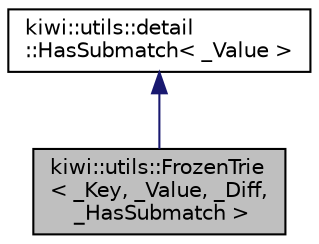 digraph "kiwi::utils::FrozenTrie&lt; _Key, _Value, _Diff, _HasSubmatch &gt;"
{
 // LATEX_PDF_SIZE
  edge [fontname="Helvetica",fontsize="10",labelfontname="Helvetica",labelfontsize="10"];
  node [fontname="Helvetica",fontsize="10",shape=record];
  Node1 [label="kiwi::utils::FrozenTrie\l\< _Key, _Value, _Diff,\l _HasSubmatch \>",height=0.2,width=0.4,color="black", fillcolor="grey75", style="filled", fontcolor="black",tooltip=" "];
  Node2 -> Node1 [dir="back",color="midnightblue",fontsize="10",style="solid",fontname="Helvetica"];
  Node2 [label="kiwi::utils::detail\l::HasSubmatch\< _Value \>",height=0.2,width=0.4,color="black", fillcolor="white", style="filled",URL="$structkiwi_1_1utils_1_1detail_1_1HasSubmatch.html",tooltip=" "];
}
